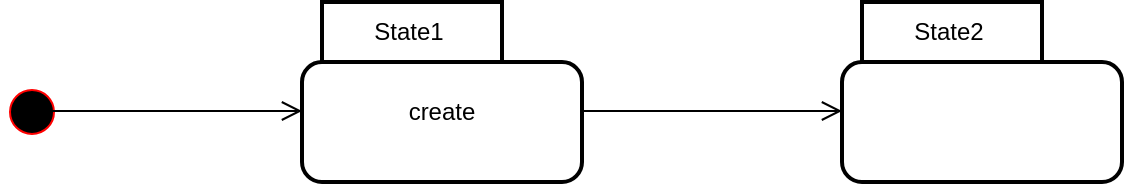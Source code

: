<mxfile version="15.7.4" type="github">
  <diagram id="aga0NRWalm5TCz8jIIEZ" name="Page-1">
    <mxGraphModel dx="1038" dy="537" grid="1" gridSize="10" guides="1" tooltips="1" connect="1" arrows="1" fold="1" page="1" pageScale="1" pageWidth="827" pageHeight="1169" math="0" shadow="0">
      <root>
        <mxCell id="0" />
        <mxCell id="1" parent="0" />
        <mxCell id="svvcLA5SLgqo-4r68F8F-1" value="" style="ellipse;html=1;shape=startState;fillColor=#000000;strokeColor=#ff0000;" vertex="1" parent="1">
          <mxGeometry x="40" y="120" width="30" height="30" as="geometry" />
        </mxCell>
        <mxCell id="svvcLA5SLgqo-4r68F8F-2" value="" style="edgeStyle=orthogonalEdgeStyle;html=1;verticalAlign=bottom;endArrow=open;endSize=8;strokeColor=#000000;rounded=0;" edge="1" parent="1">
          <mxGeometry relative="1" as="geometry">
            <mxPoint x="190" y="134.5" as="targetPoint" />
            <mxPoint x="60" y="134.5" as="sourcePoint" />
          </mxGeometry>
        </mxCell>
        <mxCell id="svvcLA5SLgqo-4r68F8F-3" value="State1" style="shape=folder;align=center;verticalAlign=middle;fontStyle=0;tabWidth=100;tabHeight=30;tabPosition=left;html=1;boundedLbl=1;labelInHeader=1;rounded=1;absoluteArcSize=1;arcSize=10;strokeWidth=2;" vertex="1" parent="1">
          <mxGeometry x="190" y="80" width="140" height="90" as="geometry" />
        </mxCell>
        <mxCell id="svvcLA5SLgqo-4r68F8F-4" value="create" style="text;html=1;strokeColor=none;fillColor=none;align=center;verticalAlign=middle;whiteSpace=wrap;rounded=0;" vertex="1" parent="1">
          <mxGeometry x="230" y="120" width="60" height="30" as="geometry" />
        </mxCell>
        <mxCell id="svvcLA5SLgqo-4r68F8F-5" value="State2" style="shape=folder;align=center;verticalAlign=middle;fontStyle=0;tabWidth=100;tabHeight=30;tabPosition=left;html=1;boundedLbl=1;labelInHeader=1;rounded=1;absoluteArcSize=1;arcSize=10;strokeWidth=2;" vertex="1" parent="1">
          <mxGeometry x="460" y="80" width="140" height="90" as="geometry" />
        </mxCell>
        <mxCell id="svvcLA5SLgqo-4r68F8F-6" value="" style="edgeStyle=orthogonalEdgeStyle;html=1;verticalAlign=bottom;endArrow=open;endSize=8;strokeColor=#000000;rounded=0;" edge="1" parent="1">
          <mxGeometry relative="1" as="geometry">
            <mxPoint x="460" y="134.5" as="targetPoint" />
            <mxPoint x="330" y="134.5" as="sourcePoint" />
          </mxGeometry>
        </mxCell>
      </root>
    </mxGraphModel>
  </diagram>
</mxfile>
